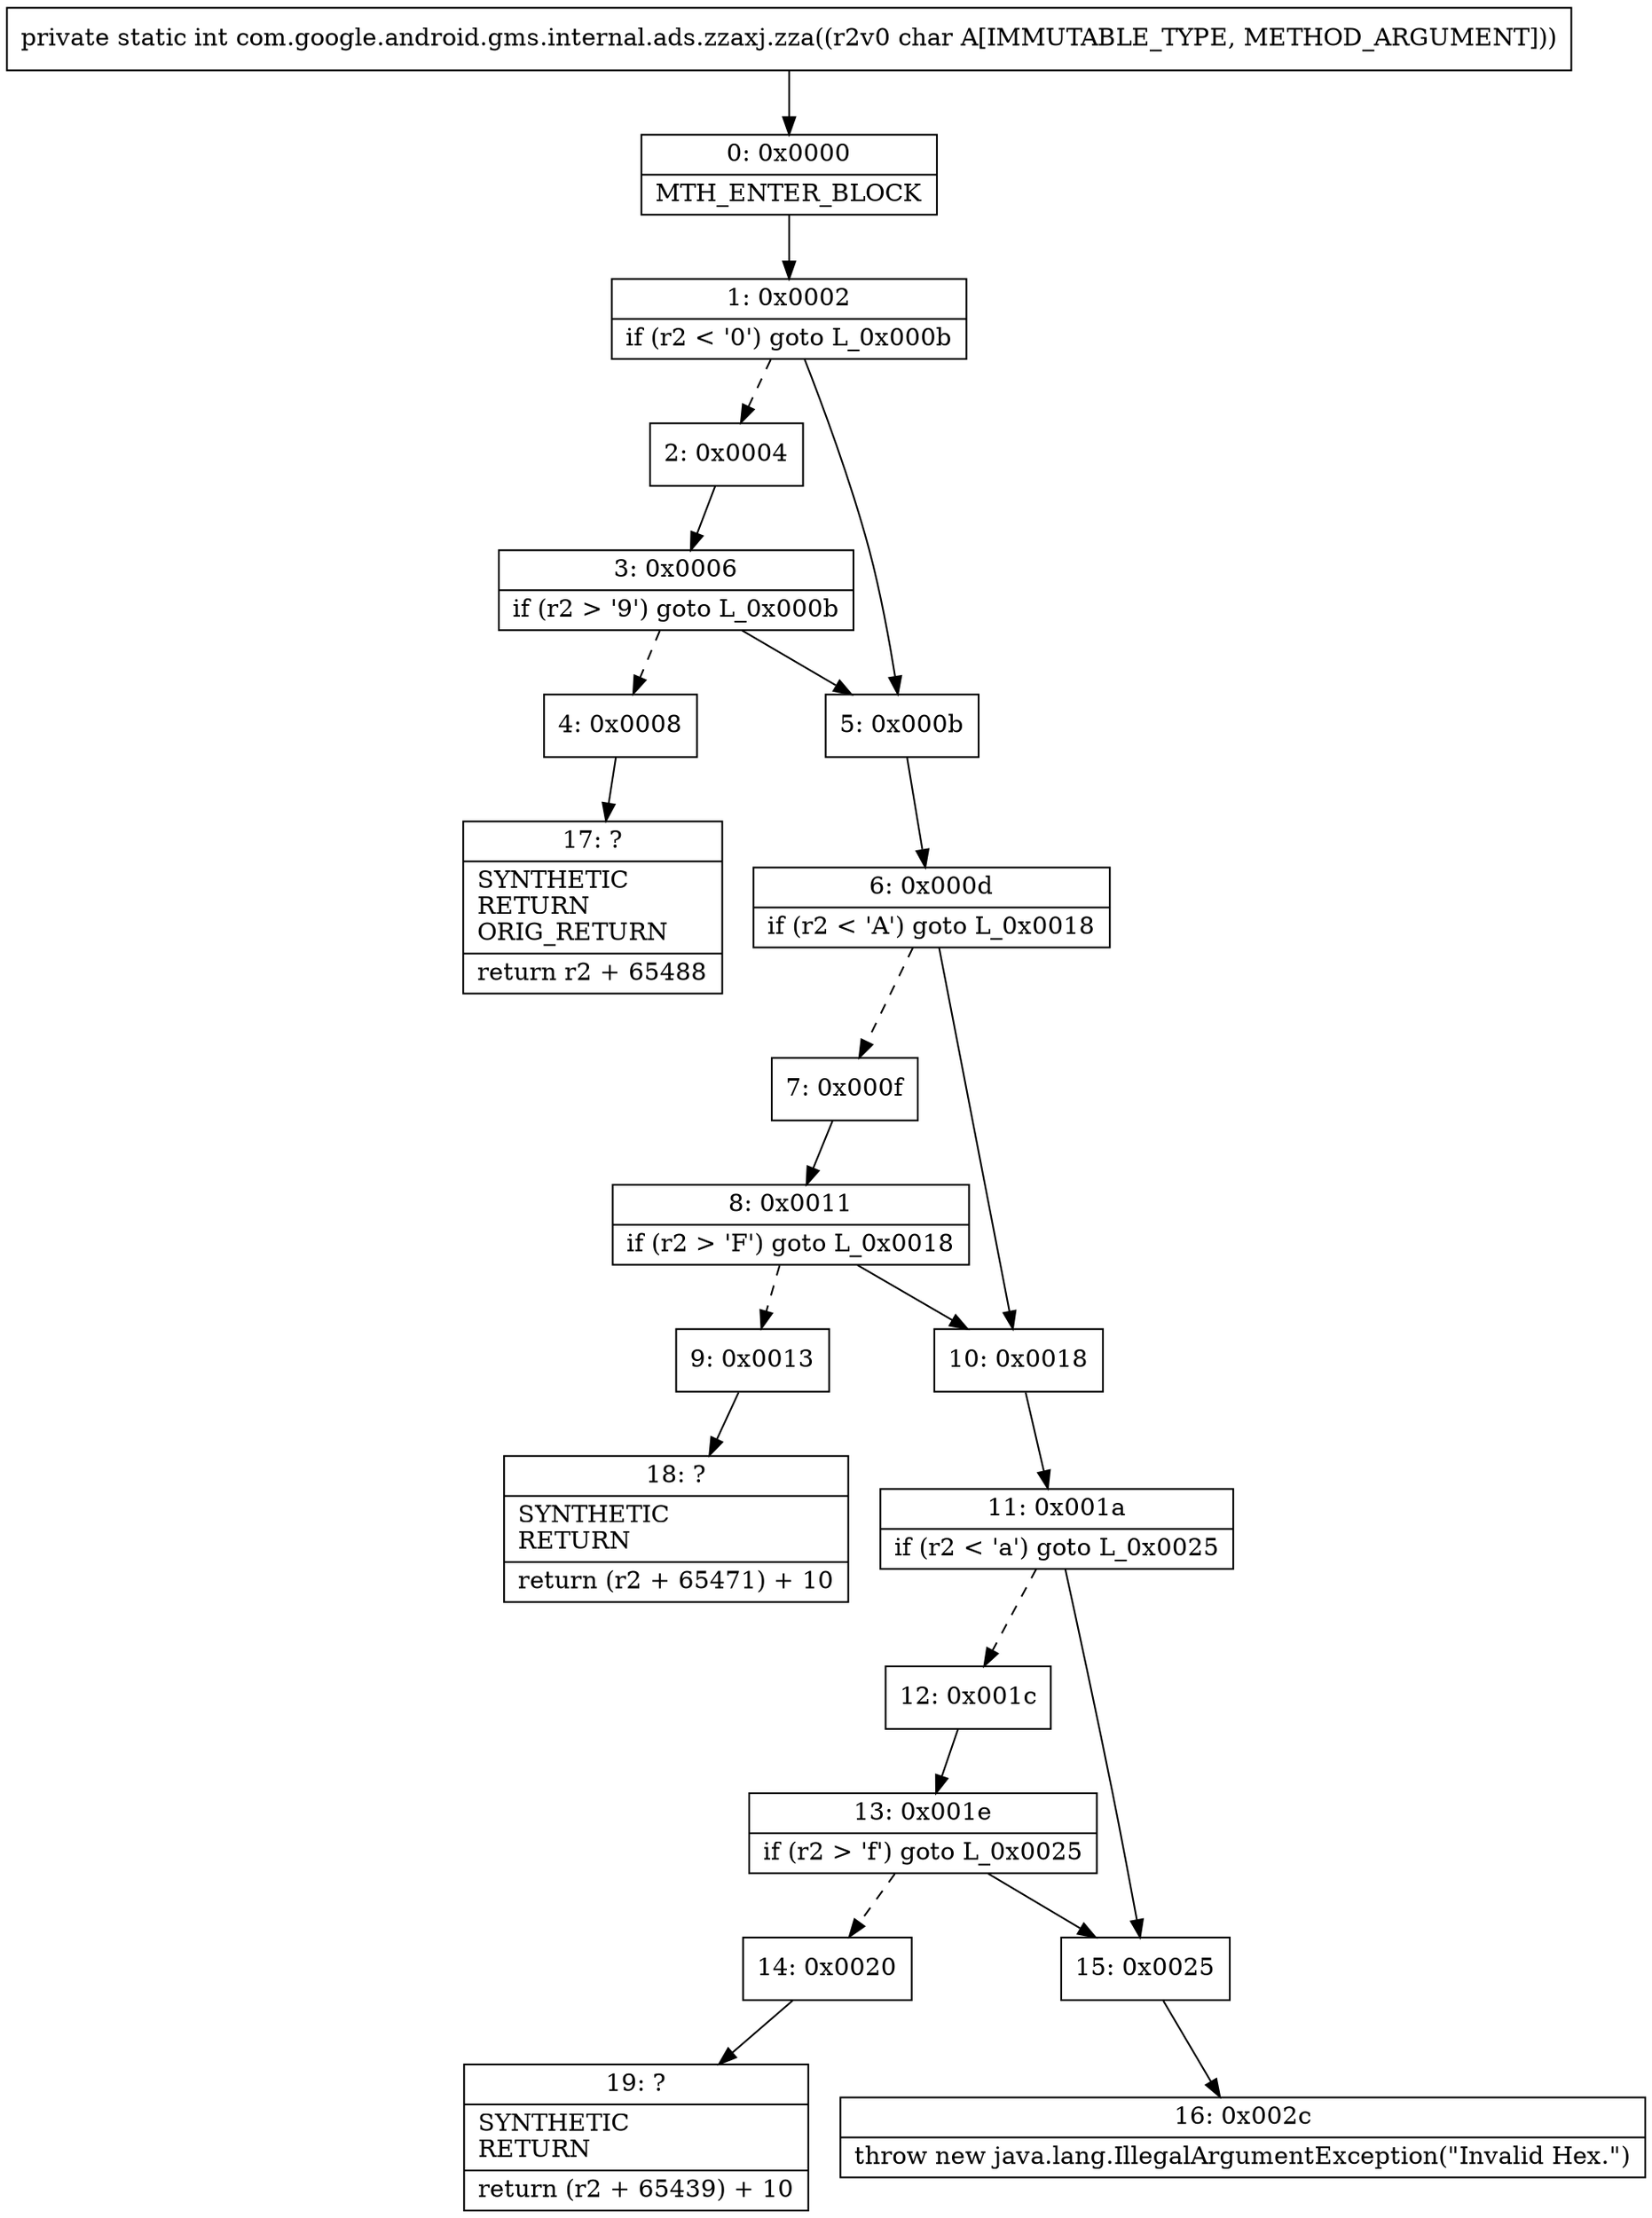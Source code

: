 digraph "CFG forcom.google.android.gms.internal.ads.zzaxj.zza(C)I" {
Node_0 [shape=record,label="{0\:\ 0x0000|MTH_ENTER_BLOCK\l}"];
Node_1 [shape=record,label="{1\:\ 0x0002|if (r2 \< '0') goto L_0x000b\l}"];
Node_2 [shape=record,label="{2\:\ 0x0004}"];
Node_3 [shape=record,label="{3\:\ 0x0006|if (r2 \> '9') goto L_0x000b\l}"];
Node_4 [shape=record,label="{4\:\ 0x0008}"];
Node_5 [shape=record,label="{5\:\ 0x000b}"];
Node_6 [shape=record,label="{6\:\ 0x000d|if (r2 \< 'A') goto L_0x0018\l}"];
Node_7 [shape=record,label="{7\:\ 0x000f}"];
Node_8 [shape=record,label="{8\:\ 0x0011|if (r2 \> 'F') goto L_0x0018\l}"];
Node_9 [shape=record,label="{9\:\ 0x0013}"];
Node_10 [shape=record,label="{10\:\ 0x0018}"];
Node_11 [shape=record,label="{11\:\ 0x001a|if (r2 \< 'a') goto L_0x0025\l}"];
Node_12 [shape=record,label="{12\:\ 0x001c}"];
Node_13 [shape=record,label="{13\:\ 0x001e|if (r2 \> 'f') goto L_0x0025\l}"];
Node_14 [shape=record,label="{14\:\ 0x0020}"];
Node_15 [shape=record,label="{15\:\ 0x0025}"];
Node_16 [shape=record,label="{16\:\ 0x002c|throw new java.lang.IllegalArgumentException(\"Invalid Hex.\")\l}"];
Node_17 [shape=record,label="{17\:\ ?|SYNTHETIC\lRETURN\lORIG_RETURN\l|return r2 + 65488\l}"];
Node_18 [shape=record,label="{18\:\ ?|SYNTHETIC\lRETURN\l|return (r2 + 65471) + 10\l}"];
Node_19 [shape=record,label="{19\:\ ?|SYNTHETIC\lRETURN\l|return (r2 + 65439) + 10\l}"];
MethodNode[shape=record,label="{private static int com.google.android.gms.internal.ads.zzaxj.zza((r2v0 char A[IMMUTABLE_TYPE, METHOD_ARGUMENT])) }"];
MethodNode -> Node_0;
Node_0 -> Node_1;
Node_1 -> Node_2[style=dashed];
Node_1 -> Node_5;
Node_2 -> Node_3;
Node_3 -> Node_4[style=dashed];
Node_3 -> Node_5;
Node_4 -> Node_17;
Node_5 -> Node_6;
Node_6 -> Node_7[style=dashed];
Node_6 -> Node_10;
Node_7 -> Node_8;
Node_8 -> Node_9[style=dashed];
Node_8 -> Node_10;
Node_9 -> Node_18;
Node_10 -> Node_11;
Node_11 -> Node_12[style=dashed];
Node_11 -> Node_15;
Node_12 -> Node_13;
Node_13 -> Node_14[style=dashed];
Node_13 -> Node_15;
Node_14 -> Node_19;
Node_15 -> Node_16;
}

